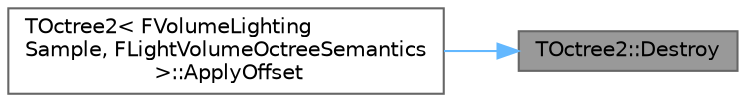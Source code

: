 digraph "TOctree2::Destroy"
{
 // INTERACTIVE_SVG=YES
 // LATEX_PDF_SIZE
  bgcolor="transparent";
  edge [fontname=Helvetica,fontsize=10,labelfontname=Helvetica,labelfontsize=10];
  node [fontname=Helvetica,fontsize=10,shape=box,height=0.2,width=0.4];
  rankdir="RL";
  Node1 [id="Node000001",label="TOctree2::Destroy",height=0.2,width=0.4,color="gray40", fillcolor="grey60", style="filled", fontcolor="black",tooltip="this function resets the octree to empty."];
  Node1 -> Node2 [id="edge1_Node000001_Node000002",dir="back",color="steelblue1",style="solid",tooltip=" "];
  Node2 [id="Node000002",label="TOctree2\< FVolumeLighting\lSample, FLightVolumeOctreeSemantics\l \>::ApplyOffset",height=0.2,width=0.4,color="grey40", fillcolor="white", style="filled",URL="$db/d87/classTOctree2.html#aee8b7946ce5fbf327e1eb0adfaab2579",tooltip=" "];
}
